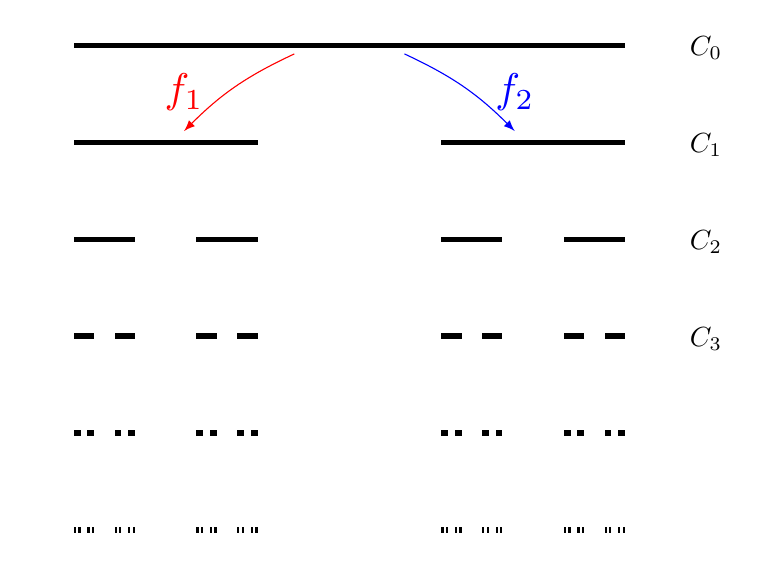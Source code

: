 

% Les similitudes : shift=translation, scale = homothetie, rotate = angle (en degre)
\newcommand\simone{\begin{scope}[shift={(0,0)}, xscale={1/3}, rotate=0]}
\newcommand\simtwo{\begin{scope}[shift={({2/3},0)}, xscale={1/3}, rotate=0]}
\newcommand\simthree{\begin{scope}[shift={(.25,0.433)}, scale=.5, rotate=0]}

% La figure initiale
%\newcommand\initfigure{\fill (0,0)--++(0:1)--++(120:1)--cycle;}
%\newcommand\initfigure{\fill (0.5,0.433) circle (1.3cm);}
\newcommand\initfigure{\fill (0,0)--++(0,.01cm)--++(1,0)--++(0,-.01cm)--cycle;}
%\newcommand\initfigure{\fill (0,0)--++(0,0.5)--++(0.5,0)--++(0,-0.5)--cycle;}

% Le programme recursif
\newcommand{\ifs}[2]{% #1 the counter, #2 the instructions
                          \ifnum #1 < 0% stop now
                          #2%
                          %\relax% Relax, max, on ne fait rien, c'est termine.
                          \else%
                          \count255=#1%
                          \advance\count255 by -1%
                          \simone
                             \ifs{\number\count255}{#2};                          
                          \end{scope};

                          \simtwo
                             \ifs{\number\count255}{#2};                          
                          \end{scope};

                          \fi%
}
\begin{tikzpicture}[scale=7]

  \begin{scope}[yshift=0]
    \ifs{-1}{\initfigure};
    \node[right] at (1.1,0) {$C_0$};
  \end{scope}

  \begin{scope}[yshift=-5]
    \ifs{0}{\initfigure};
    \node[right] at (1.1,0) {$C_1$}; 
  \end{scope}

   \draw[->,>=latex, red] (0.4,-0.01) to[bend right=10] (0.2,-0.15); 
   \draw[->,>=latex, blue] (0.6,-0.01) to[bend left=10] (0.8,-0.15);

  \node[scale=1.5,red] at (0.2,-0.08) {$f_1$};
  \node[scale=1.5,blue] at (0.8,-0.08) {$f_2$};  

 

  \begin{scope}[yshift=-10]
    \ifs{1}{\initfigure};
    \node[right] at (1.1,0) {$C_2$};
  \end{scope}

    \begin{scope}[yshift=-15]
    \ifs{2}{\initfigure};
    \node[right] at (1.1,0) {$C_3$};
  \end{scope}

    \begin{scope}[yshift=-20]
    \ifs{3}{\initfigure}
  \end{scope}

    \begin{scope}[yshift=-25]
    \ifs{4}{\initfigure}
  \end{scope}

\end{tikzpicture}
